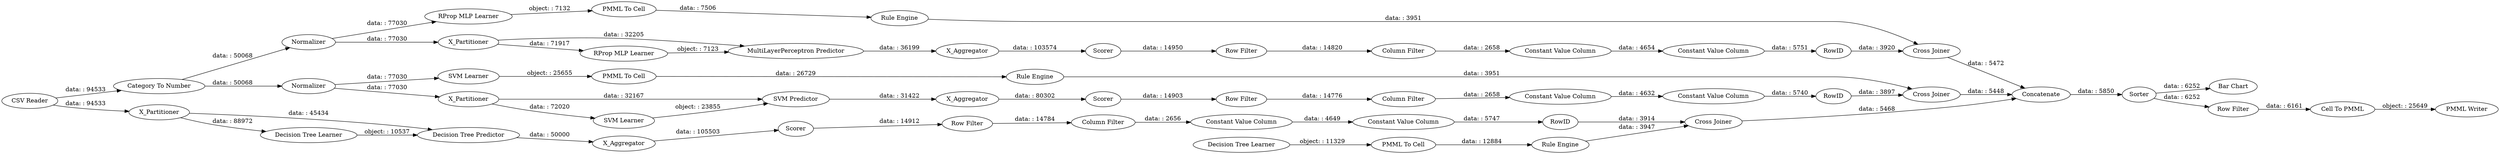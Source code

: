 digraph {
	"-8295117529364843843_294" [label="Column Filter"]
	"-5205224563257995823_32" [label="Decision Tree Predictor"]
	"8510811470787170973_35" [label="Rule Engine"]
	"5265171908661609673_2" [label="Category To Number"]
	"-8295117529364843843_290" [label="Constant Value Column"]
	"6467986348104013463_22" [label="PMML To Cell"]
	"-8295117529364843843_9" [label="Row Filter"]
	"-8295117529364843843_293" [label=RowID]
	"-6742673778981980760_293" [label=RowID]
	"-6153995471469806825_7" [label=X_Aggregator]
	"-4912328778181452322_33" [label="Decision Tree Learner"]
	"-4912328778181452322_28" [label="PMML To Cell"]
	"-5205224563257995823_2" [label=X_Partitioner]
	"-673537437485216543_32" [label="SVM Predictor"]
	"-6153995471469806825_32" [label="MultiLayerPerceptron Predictor"]
	"5265171908661609673_54" [label="Cell To PMML"]
	"-6153995471469806825_31" [label="RProp MLP Learner"]
	"5265171908661609673_52" [label=Sorter]
	"-6742673778981980760_292" [label="Constant Value Column"]
	"-5205224563257995823_39" [label=Scorer]
	"-8295117529364843843_292" [label="Constant Value Column"]
	"-673537437485216543_41" [label=Scorer]
	"-6742673778981980760_290" [label="Constant Value Column"]
	"-1267418495798321751_293" [label=RowID]
	"-6153995471469806825_38" [label="Cross Joiner"]
	"-673537437485216543_7" [label=X_Aggregator]
	"5265171908661609673_60" [label=Concatenate]
	"5265171908661609673_59" [label="Bar Chart"]
	"-673537437485216543_39" [label="Cross Joiner"]
	"-1267418495798321751_292" [label="Constant Value Column"]
	"-5205224563257995823_7" [label=X_Aggregator]
	"-4912328778181452322_34" [label="Rule Engine"]
	"6467986348104013463_34" [label="Rule Engine"]
	"6467986348104013463_35" [label="RProp MLP Learner"]
	"-5205224563257995823_38" [label="Cross Joiner"]
	"-6153995471469806825_2" [label=X_Partitioner]
	"8510811470787170973_33" [label="SVM Learner"]
	"-1267418495798321751_294" [label="Column Filter"]
	"8510811470787170973_34" [label="PMML To Cell"]
	"-6153995471469806825_39" [label=Normalizer]
	"-673537437485216543_2" [label=X_Partitioner]
	"-6153995471469806825_40" [label=Scorer]
	"5265171908661609673_53" [label="Row Filter"]
	"-6742673778981980760_9" [label="Row Filter"]
	"-1267418495798321751_290" [label="Constant Value Column"]
	"-6742673778981980760_294" [label="Column Filter"]
	"-5205224563257995823_31" [label="Decision Tree Learner"]
	"-673537437485216543_31" [label="SVM Learner"]
	"5265171908661609673_61" [label="PMML Writer"]
	"-673537437485216543_40" [label=Normalizer]
	"-1267418495798321751_9" [label="Row Filter"]
	"5265171908661609673_1" [label="CSV Reader"]
	"5265171908661609673_60" -> "5265171908661609673_52" [label="data: : 5850"]
	"-5205224563257995823_38" -> "5265171908661609673_60" [label="data: : 5468"]
	"-6742673778981980760_293" -> "-6153995471469806825_38" [label="data: : 3920"]
	"6467986348104013463_34" -> "-6153995471469806825_38" [label="data: : 3951"]
	"-8295117529364843843_294" -> "-8295117529364843843_290" [label="data: : 2656"]
	"-4912328778181452322_34" -> "-5205224563257995823_38" [label="data: : 3947"]
	"-8295117529364843843_292" -> "-8295117529364843843_293" [label="data: : 5747"]
	"-6153995471469806825_39" -> "-6153995471469806825_2" [label="data: : 77030"]
	"8510811470787170973_34" -> "8510811470787170973_35" [label="data: : 26729"]
	"-6153995471469806825_38" -> "5265171908661609673_60" [label="data: : 5472"]
	"5265171908661609673_54" -> "5265171908661609673_61" [label="object: : 25649"]
	"5265171908661609673_1" -> "5265171908661609673_2" [label="data: : 94533"]
	"-673537437485216543_32" -> "-673537437485216543_7" [label="data: : 31422"]
	"-6742673778981980760_9" -> "-6742673778981980760_294" [label="data: : 14820"]
	"-5205224563257995823_32" -> "-5205224563257995823_7" [label="data: : 50000"]
	"-4912328778181452322_28" -> "-4912328778181452322_34" [label="data: : 12884"]
	"-5205224563257995823_7" -> "-5205224563257995823_39" [label="data: : 105503"]
	"-6153995471469806825_2" -> "-6153995471469806825_32" [label="data: : 32205"]
	"-5205224563257995823_39" -> "-8295117529364843843_9" [label="data: : 14912"]
	"-1267418495798321751_292" -> "-1267418495798321751_293" [label="data: : 5740"]
	"5265171908661609673_1" -> "-5205224563257995823_2" [label="data: : 94533"]
	"8510811470787170973_33" -> "8510811470787170973_34" [label="object: : 25655"]
	"8510811470787170973_35" -> "-673537437485216543_39" [label="data: : 3951"]
	"-5205224563257995823_2" -> "-5205224563257995823_32" [label="data: : 45434"]
	"-8295117529364843843_290" -> "-8295117529364843843_292" [label="data: : 4649"]
	"-1267418495798321751_294" -> "-1267418495798321751_290" [label="data: : 2658"]
	"-6153995471469806825_31" -> "-6153995471469806825_32" [label="object: : 7123"]
	"-6153995471469806825_39" -> "6467986348104013463_35" [label="data: : 77030"]
	"6467986348104013463_22" -> "6467986348104013463_34" [label="data: : 7506"]
	"-6153995471469806825_2" -> "-6153995471469806825_31" [label="data: : 71917"]
	"-5205224563257995823_2" -> "-5205224563257995823_31" [label="data: : 88972"]
	"-6742673778981980760_290" -> "-6742673778981980760_292" [label="data: : 4654"]
	"-1267418495798321751_293" -> "-673537437485216543_39" [label="data: : 3897"]
	"5265171908661609673_52" -> "5265171908661609673_53" [label="data: : 6252"]
	"-6742673778981980760_292" -> "-6742673778981980760_293" [label="data: : 5751"]
	"5265171908661609673_2" -> "-673537437485216543_40" [label="data: : 50068"]
	"-4912328778181452322_33" -> "-4912328778181452322_28" [label="object: : 11329"]
	"5265171908661609673_53" -> "5265171908661609673_54" [label="data: : 6161"]
	"6467986348104013463_35" -> "6467986348104013463_22" [label="object: : 7132"]
	"5265171908661609673_52" -> "5265171908661609673_59" [label="data: : 6252"]
	"5265171908661609673_2" -> "-6153995471469806825_39" [label="data: : 50068"]
	"-6742673778981980760_294" -> "-6742673778981980760_290" [label="data: : 2658"]
	"-673537437485216543_7" -> "-673537437485216543_41" [label="data: : 80302"]
	"-673537437485216543_41" -> "-1267418495798321751_9" [label="data: : 14903"]
	"-1267418495798321751_9" -> "-1267418495798321751_294" [label="data: : 14776"]
	"-673537437485216543_40" -> "-673537437485216543_2" [label="data: : 77030"]
	"-673537437485216543_40" -> "8510811470787170973_33" [label="data: : 77030"]
	"-673537437485216543_2" -> "-673537437485216543_32" [label="data: : 32167"]
	"-8295117529364843843_293" -> "-5205224563257995823_38" [label="data: : 3914"]
	"-673537437485216543_39" -> "5265171908661609673_60" [label="data: : 5448"]
	"-6153995471469806825_7" -> "-6153995471469806825_40" [label="data: : 103574"]
	"-5205224563257995823_31" -> "-5205224563257995823_32" [label="object: : 10537"]
	"-8295117529364843843_9" -> "-8295117529364843843_294" [label="data: : 14784"]
	"-6153995471469806825_32" -> "-6153995471469806825_7" [label="data: : 36199"]
	"-673537437485216543_2" -> "-673537437485216543_31" [label="data: : 72020"]
	"-1267418495798321751_290" -> "-1267418495798321751_292" [label="data: : 4632"]
	"-6153995471469806825_40" -> "-6742673778981980760_9" [label="data: : 14950"]
	"-673537437485216543_31" -> "-673537437485216543_32" [label="object: : 23855"]
	rankdir=LR
}
